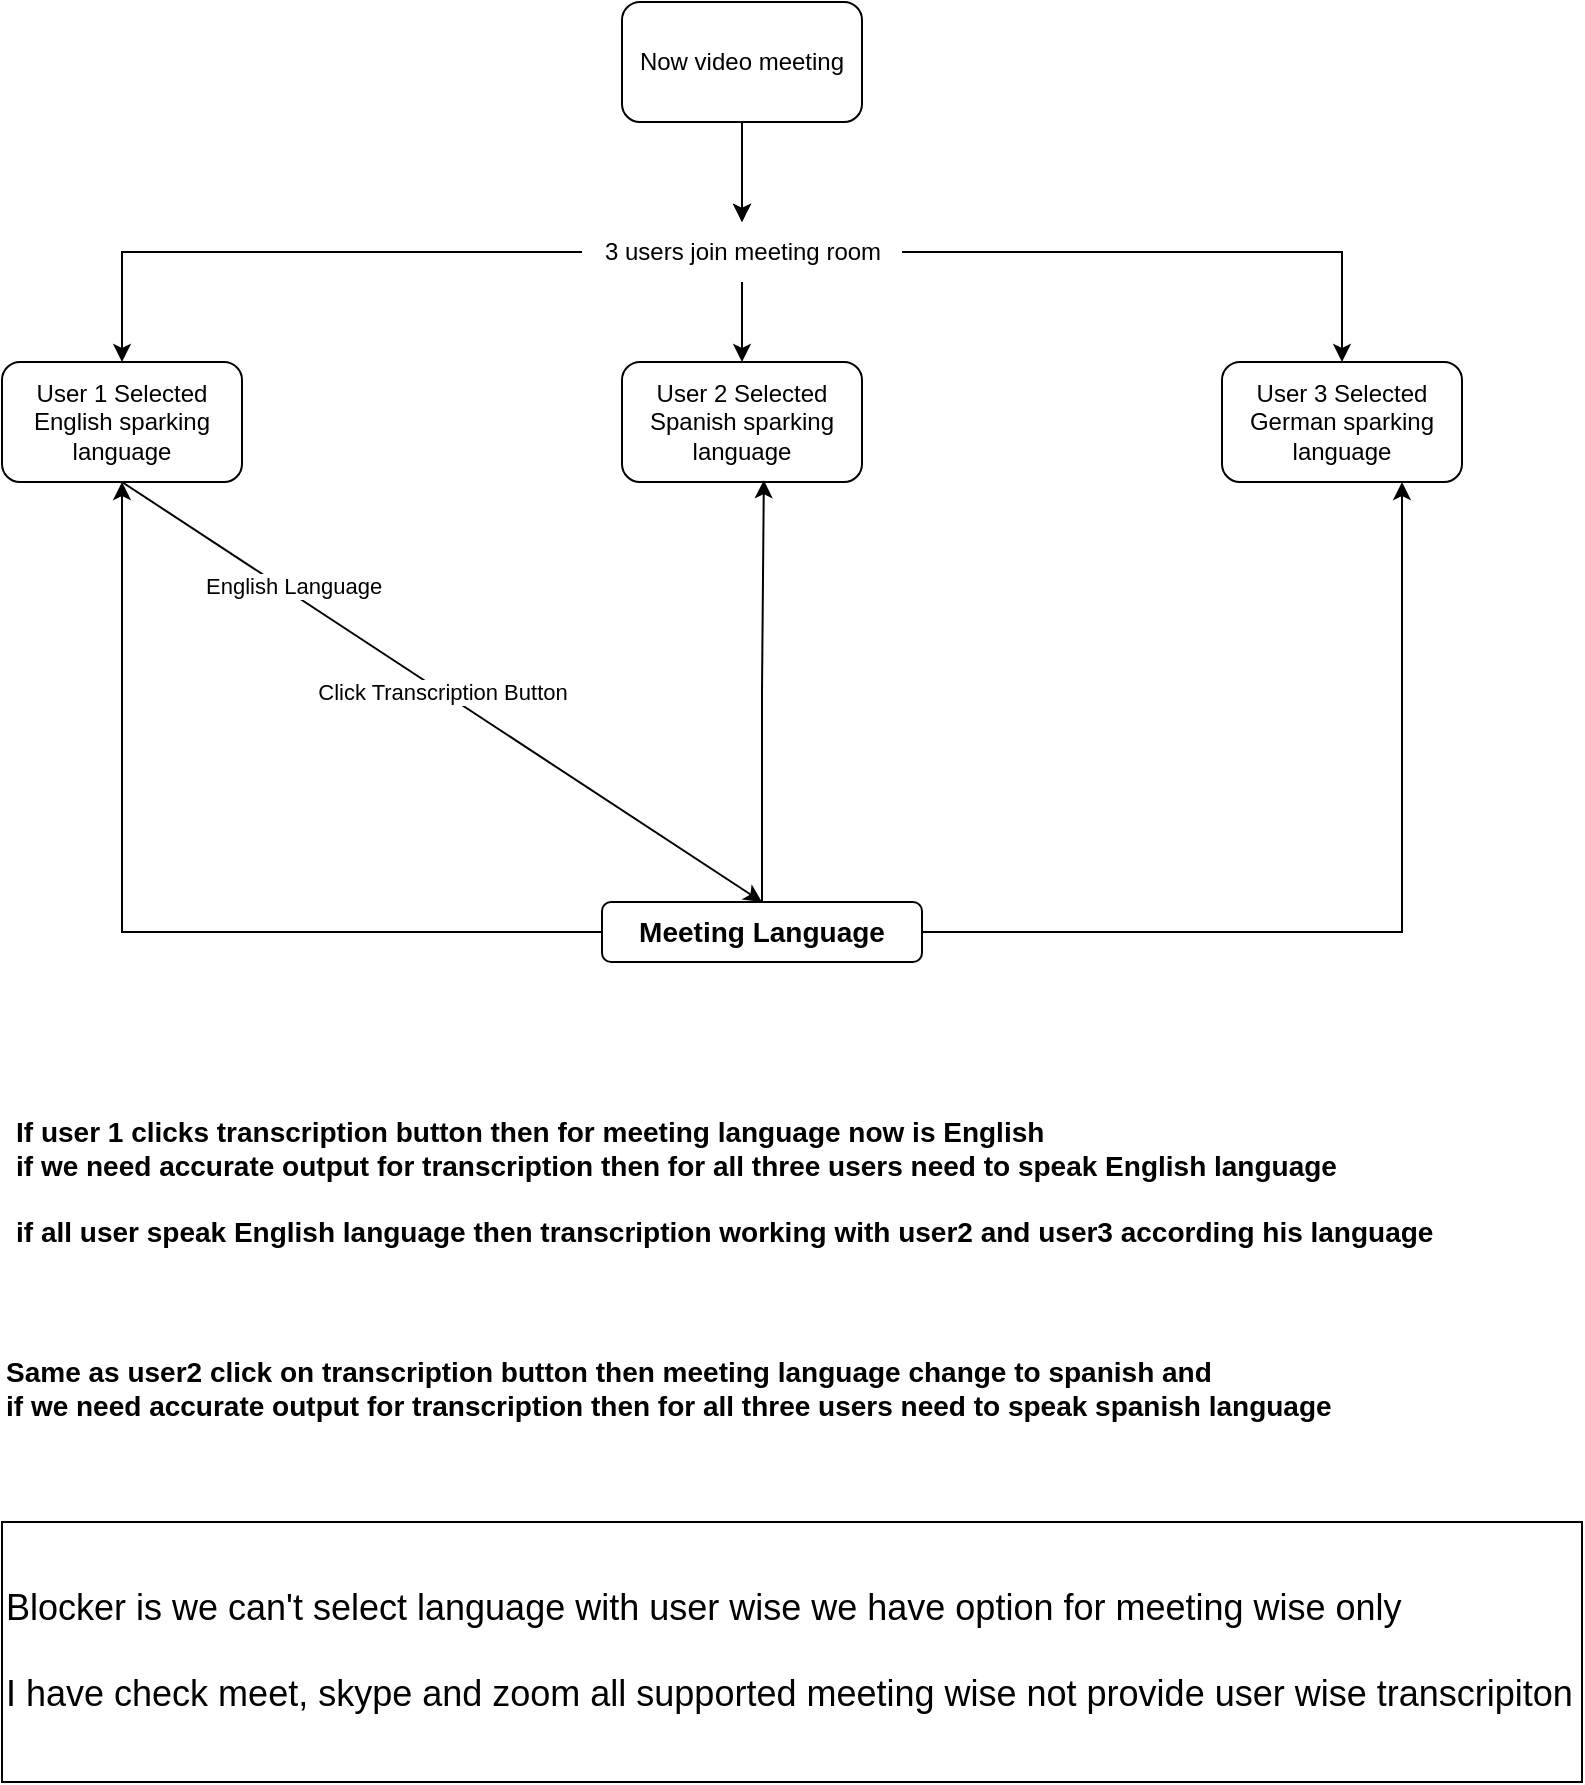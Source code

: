 <mxfile version="24.3.1" type="github">
  <diagram name="Page-1" id="o0LcYzsVzfWZ8x-WxZuV">
    <mxGraphModel dx="2150" dy="870" grid="1" gridSize="10" guides="1" tooltips="1" connect="1" arrows="1" fold="1" page="1" pageScale="1" pageWidth="850" pageHeight="1100" math="0" shadow="0">
      <root>
        <mxCell id="0" />
        <mxCell id="1" parent="0" />
        <mxCell id="dIP-NNL8l3jh8cJKC_hJ-7" style="edgeStyle=orthogonalEdgeStyle;rounded=0;orthogonalLoop=1;jettySize=auto;html=1;exitX=0.5;exitY=1;exitDx=0;exitDy=0;" edge="1" parent="1" source="dIP-NNL8l3jh8cJKC_hJ-9" target="dIP-NNL8l3jh8cJKC_hJ-3">
          <mxGeometry relative="1" as="geometry" />
        </mxCell>
        <mxCell id="dIP-NNL8l3jh8cJKC_hJ-1" value="Now video meeting" style="rounded=1;whiteSpace=wrap;html=1;" vertex="1" parent="1">
          <mxGeometry x="350" y="10" width="120" height="60" as="geometry" />
        </mxCell>
        <mxCell id="dIP-NNL8l3jh8cJKC_hJ-2" value="User 1 Selected English sparking language" style="rounded=1;whiteSpace=wrap;html=1;" vertex="1" parent="1">
          <mxGeometry x="40" y="190" width="120" height="60" as="geometry" />
        </mxCell>
        <mxCell id="dIP-NNL8l3jh8cJKC_hJ-3" value="User 2 Selected Spanish sparking language" style="rounded=1;whiteSpace=wrap;html=1;" vertex="1" parent="1">
          <mxGeometry x="350" y="190" width="120" height="60" as="geometry" />
        </mxCell>
        <mxCell id="dIP-NNL8l3jh8cJKC_hJ-4" value="User 3 Selected German sparking language" style="rounded=1;whiteSpace=wrap;html=1;" vertex="1" parent="1">
          <mxGeometry x="650" y="190" width="120" height="60" as="geometry" />
        </mxCell>
        <mxCell id="dIP-NNL8l3jh8cJKC_hJ-10" value="" style="edgeStyle=orthogonalEdgeStyle;rounded=0;orthogonalLoop=1;jettySize=auto;html=1;exitX=0.5;exitY=1;exitDx=0;exitDy=0;entryX=0.5;entryY=0;entryDx=0;entryDy=0;" edge="1" parent="1" source="dIP-NNL8l3jh8cJKC_hJ-1" target="dIP-NNL8l3jh8cJKC_hJ-9">
          <mxGeometry relative="1" as="geometry">
            <mxPoint x="410" y="70" as="sourcePoint" />
            <mxPoint x="720" y="320" as="targetPoint" />
          </mxGeometry>
        </mxCell>
        <mxCell id="dIP-NNL8l3jh8cJKC_hJ-11" value="" style="edgeStyle=orthogonalEdgeStyle;rounded=0;orthogonalLoop=1;jettySize=auto;html=1;exitX=0.5;exitY=1;exitDx=0;exitDy=0;" edge="1" parent="1" source="dIP-NNL8l3jh8cJKC_hJ-1" target="dIP-NNL8l3jh8cJKC_hJ-9">
          <mxGeometry relative="1" as="geometry">
            <mxPoint x="410" y="70" as="sourcePoint" />
            <mxPoint x="410" y="320" as="targetPoint" />
          </mxGeometry>
        </mxCell>
        <mxCell id="dIP-NNL8l3jh8cJKC_hJ-13" style="edgeStyle=orthogonalEdgeStyle;rounded=0;orthogonalLoop=1;jettySize=auto;html=1;" edge="1" parent="1" source="dIP-NNL8l3jh8cJKC_hJ-9" target="dIP-NNL8l3jh8cJKC_hJ-2">
          <mxGeometry relative="1" as="geometry" />
        </mxCell>
        <mxCell id="dIP-NNL8l3jh8cJKC_hJ-14" style="edgeStyle=orthogonalEdgeStyle;rounded=0;orthogonalLoop=1;jettySize=auto;html=1;entryX=0.5;entryY=0;entryDx=0;entryDy=0;" edge="1" parent="1" source="dIP-NNL8l3jh8cJKC_hJ-9" target="dIP-NNL8l3jh8cJKC_hJ-4">
          <mxGeometry relative="1" as="geometry" />
        </mxCell>
        <mxCell id="dIP-NNL8l3jh8cJKC_hJ-9" value="3 users join meeting room" style="text;html=1;align=center;verticalAlign=middle;resizable=0;points=[];autosize=1;strokeColor=none;fillColor=none;" vertex="1" parent="1">
          <mxGeometry x="330" y="120" width="160" height="30" as="geometry" />
        </mxCell>
        <mxCell id="dIP-NNL8l3jh8cJKC_hJ-23" style="edgeStyle=orthogonalEdgeStyle;rounded=0;orthogonalLoop=1;jettySize=auto;html=1;exitX=0;exitY=0.5;exitDx=0;exitDy=0;entryX=0.5;entryY=1;entryDx=0;entryDy=0;" edge="1" parent="1" source="dIP-NNL8l3jh8cJKC_hJ-15" target="dIP-NNL8l3jh8cJKC_hJ-2">
          <mxGeometry relative="1" as="geometry" />
        </mxCell>
        <mxCell id="dIP-NNL8l3jh8cJKC_hJ-24" style="edgeStyle=orthogonalEdgeStyle;rounded=0;orthogonalLoop=1;jettySize=auto;html=1;exitX=1;exitY=0.5;exitDx=0;exitDy=0;entryX=0.75;entryY=1;entryDx=0;entryDy=0;" edge="1" parent="1" source="dIP-NNL8l3jh8cJKC_hJ-15" target="dIP-NNL8l3jh8cJKC_hJ-4">
          <mxGeometry relative="1" as="geometry" />
        </mxCell>
        <mxCell id="dIP-NNL8l3jh8cJKC_hJ-15" value="&lt;font style=&quot;font-size: 14px;&quot;&gt;&lt;b&gt;Meeting Language&lt;/b&gt;&lt;/font&gt;" style="rounded=1;whiteSpace=wrap;html=1;" vertex="1" parent="1">
          <mxGeometry x="340" y="460" width="160" height="30" as="geometry" />
        </mxCell>
        <mxCell id="dIP-NNL8l3jh8cJKC_hJ-18" value="" style="endArrow=classic;html=1;rounded=0;exitX=0.5;exitY=1;exitDx=0;exitDy=0;entryX=0.5;entryY=0;entryDx=0;entryDy=0;" edge="1" parent="1" source="dIP-NNL8l3jh8cJKC_hJ-2" target="dIP-NNL8l3jh8cJKC_hJ-15">
          <mxGeometry relative="1" as="geometry">
            <mxPoint x="330" y="370" as="sourcePoint" />
            <mxPoint x="490" y="370" as="targetPoint" />
          </mxGeometry>
        </mxCell>
        <mxCell id="dIP-NNL8l3jh8cJKC_hJ-19" value="Click Transcription Button" style="edgeLabel;resizable=0;html=1;;align=center;verticalAlign=middle;" connectable="0" vertex="1" parent="dIP-NNL8l3jh8cJKC_hJ-18">
          <mxGeometry relative="1" as="geometry" />
        </mxCell>
        <mxCell id="dIP-NNL8l3jh8cJKC_hJ-20" value="English Language" style="edgeLabel;resizable=0;html=1;;align=left;verticalAlign=bottom;" connectable="0" vertex="1" parent="dIP-NNL8l3jh8cJKC_hJ-18">
          <mxGeometry x="-1" relative="1" as="geometry">
            <mxPoint x="40" y="60" as="offset" />
          </mxGeometry>
        </mxCell>
        <mxCell id="dIP-NNL8l3jh8cJKC_hJ-26" style="edgeStyle=orthogonalEdgeStyle;rounded=0;orthogonalLoop=1;jettySize=auto;html=1;exitX=0.5;exitY=0;exitDx=0;exitDy=0;entryX=0.591;entryY=0.985;entryDx=0;entryDy=0;entryPerimeter=0;" edge="1" parent="1" source="dIP-NNL8l3jh8cJKC_hJ-15" target="dIP-NNL8l3jh8cJKC_hJ-3">
          <mxGeometry relative="1" as="geometry" />
        </mxCell>
        <mxCell id="dIP-NNL8l3jh8cJKC_hJ-27" value="&lt;font style=&quot;font-size: 14px;&quot;&gt;&lt;b&gt;If user 1 clicks transcription button then for meeting language now is English&lt;/b&gt;&lt;/font&gt;&lt;div&gt;&lt;font style=&quot;font-size: 14px;&quot;&gt;&lt;b&gt;if we need accurate output for transcription then for all three users need to speak English language&lt;br&gt;&lt;br&gt;if all user speak English language then transcription working with user2 and user3 according his language&lt;/b&gt;&lt;/font&gt;&lt;/div&gt;" style="text;html=1;align=left;verticalAlign=middle;resizable=0;points=[];autosize=1;strokeColor=none;fillColor=none;" vertex="1" parent="1">
          <mxGeometry x="45" y="560" width="730" height="80" as="geometry" />
        </mxCell>
        <mxCell id="dIP-NNL8l3jh8cJKC_hJ-28" value="&lt;font style=&quot;font-size: 14px;&quot;&gt;&lt;b&gt;Same as user2 click on transcription button then meeting language change to spanish and&amp;nbsp;&lt;/b&gt;&lt;/font&gt;&lt;div&gt;&lt;font style=&quot;font-size: 14px;&quot;&gt;&lt;b&gt;if we need accurate output for transcription then for all three users need to speak spanish language&lt;/b&gt;&lt;b&gt;&amp;nbsp;&amp;nbsp;&lt;/b&gt;&lt;/font&gt;&lt;/div&gt;" style="text;html=1;align=left;verticalAlign=middle;resizable=0;points=[];autosize=1;strokeColor=none;fillColor=none;" vertex="1" parent="1">
          <mxGeometry x="40" y="678" width="690" height="50" as="geometry" />
        </mxCell>
        <mxCell id="dIP-NNL8l3jh8cJKC_hJ-30" value="&lt;font style=&quot;font-size: 18px;&quot;&gt;Blocker is we can&#39;t select language with user wise we have option for meeting wise only&lt;br&gt;&lt;br&gt;I have check meet, skype and zoom all supported meeting wise not provide user wise transcripiton&lt;/font&gt;" style="whiteSpace=wrap;html=1;align=left;" vertex="1" parent="1">
          <mxGeometry x="40" y="770" width="790" height="130" as="geometry" />
        </mxCell>
      </root>
    </mxGraphModel>
  </diagram>
</mxfile>
